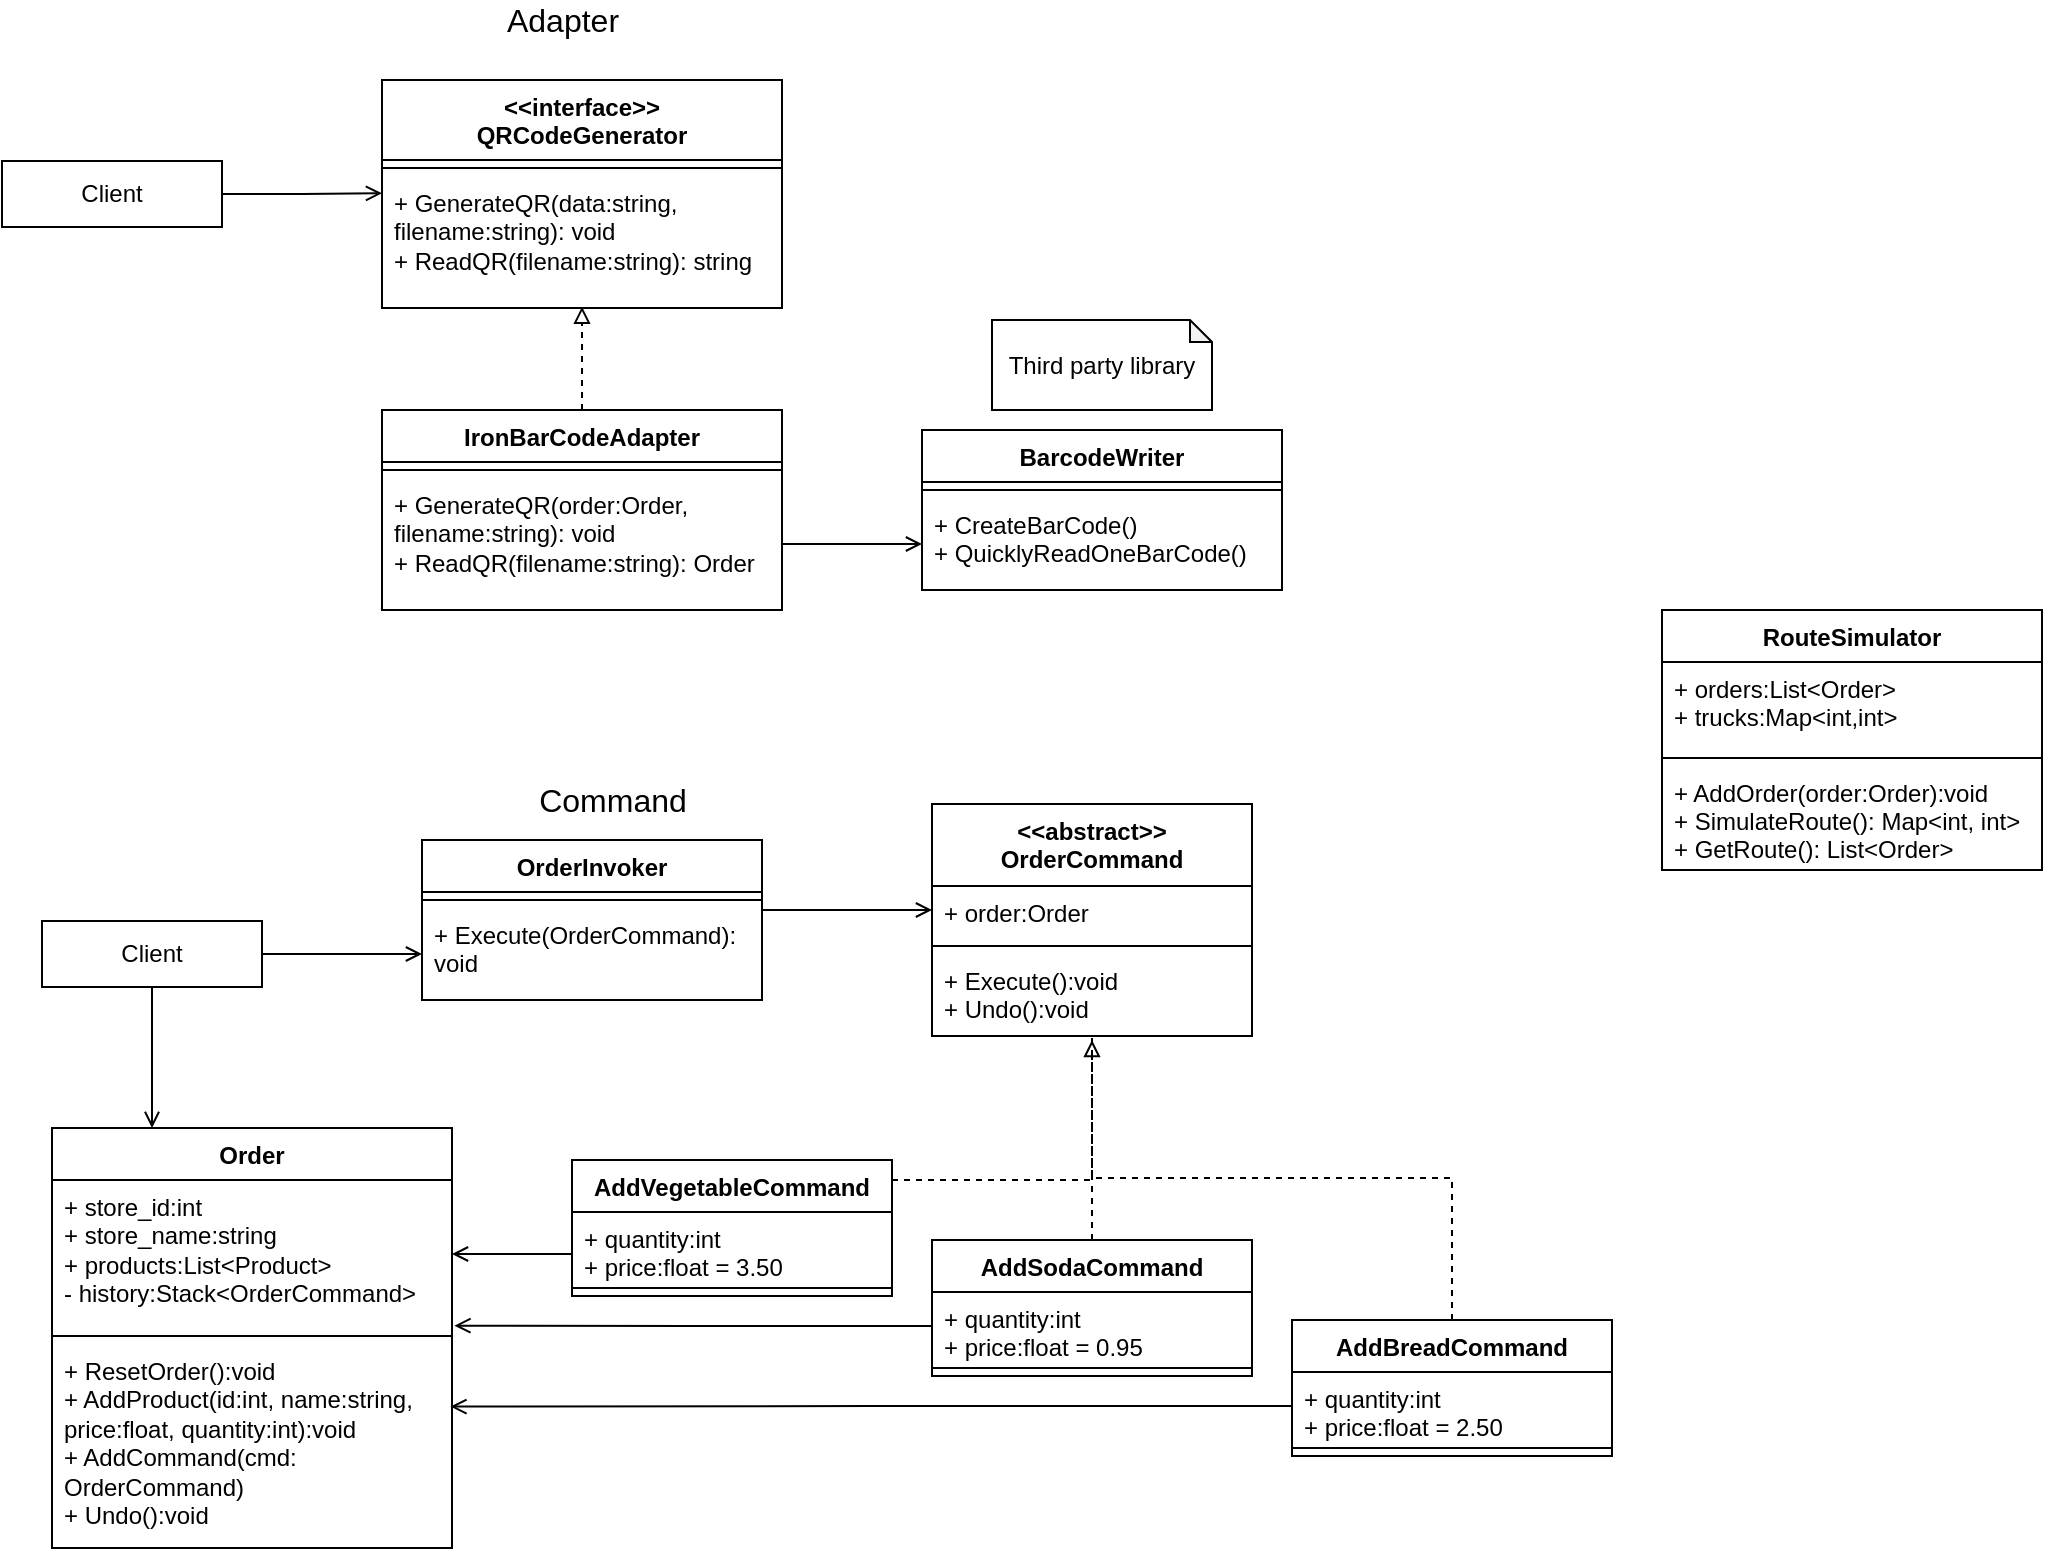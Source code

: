 <mxfile version="17.5.0" type="device"><diagram id="veVmFrVXgGgUOl5ZVLe2" name="Page-1"><mxGraphModel dx="1422" dy="804" grid="1" gridSize="10" guides="1" tooltips="1" connect="1" arrows="1" fold="1" page="1" pageScale="1" pageWidth="1100" pageHeight="850" math="0" shadow="0"><root><mxCell id="0"/><mxCell id="1" parent="0"/><mxCell id="peVNeTj1p_XvdlYr8aiE-1" value="&lt;&lt;interface&gt;&gt;&#10;QRCodeGenerator" style="swimlane;fontStyle=1;align=center;verticalAlign=top;childLayout=stackLayout;horizontal=1;startSize=40;horizontalStack=0;resizeParent=1;resizeParentMax=0;resizeLast=0;collapsible=1;marginBottom=0;" parent="1" vertex="1"><mxGeometry x="220" y="90" width="200" height="114" as="geometry"/></mxCell><mxCell id="peVNeTj1p_XvdlYr8aiE-3" value="" style="line;strokeWidth=1;fillColor=none;align=left;verticalAlign=middle;spacingTop=-1;spacingLeft=3;spacingRight=3;rotatable=0;labelPosition=right;points=[];portConstraint=eastwest;" parent="peVNeTj1p_XvdlYr8aiE-1" vertex="1"><mxGeometry y="40" width="200" height="8" as="geometry"/></mxCell><mxCell id="peVNeTj1p_XvdlYr8aiE-4" value="+ GenerateQR(data:string, filename:string): void&#10;+ ReadQR(filename:string): string" style="text;strokeColor=none;fillColor=none;align=left;verticalAlign=top;spacingLeft=4;spacingRight=4;overflow=hidden;rotatable=0;points=[[0,0.5],[1,0.5]];portConstraint=eastwest;whiteSpace=wrap;" parent="peVNeTj1p_XvdlYr8aiE-1" vertex="1"><mxGeometry y="48" width="200" height="66" as="geometry"/></mxCell><mxCell id="peVNeTj1p_XvdlYr8aiE-14" style="edgeStyle=orthogonalEdgeStyle;rounded=0;orthogonalLoop=1;jettySize=auto;html=1;entryX=0.5;entryY=0.99;entryDx=0;entryDy=0;entryPerimeter=0;endArrow=block;endFill=0;dashed=1;" parent="1" source="peVNeTj1p_XvdlYr8aiE-5" target="peVNeTj1p_XvdlYr8aiE-4" edge="1"><mxGeometry relative="1" as="geometry"/></mxCell><mxCell id="peVNeTj1p_XvdlYr8aiE-5" value="IronBarCodeAdapter" style="swimlane;fontStyle=1;align=center;verticalAlign=top;childLayout=stackLayout;horizontal=1;startSize=26;horizontalStack=0;resizeParent=1;resizeParentMax=0;resizeLast=0;collapsible=1;marginBottom=0;whiteSpace=wrap;" parent="1" vertex="1"><mxGeometry x="220" y="255" width="200" height="100" as="geometry"/></mxCell><mxCell id="peVNeTj1p_XvdlYr8aiE-7" value="" style="line;strokeWidth=1;fillColor=none;align=left;verticalAlign=middle;spacingTop=-1;spacingLeft=3;spacingRight=3;rotatable=0;labelPosition=right;points=[];portConstraint=eastwest;" parent="peVNeTj1p_XvdlYr8aiE-5" vertex="1"><mxGeometry y="26" width="200" height="8" as="geometry"/></mxCell><mxCell id="peVNeTj1p_XvdlYr8aiE-8" value="+ GenerateQR(order:Order, filename:string): void&#10;+ ReadQR(filename:string): Order" style="text;strokeColor=none;fillColor=none;align=left;verticalAlign=top;spacingLeft=4;spacingRight=4;overflow=hidden;rotatable=0;points=[[0,0.5],[1,0.5]];portConstraint=eastwest;whiteSpace=wrap;" parent="peVNeTj1p_XvdlYr8aiE-5" vertex="1"><mxGeometry y="34" width="200" height="66" as="geometry"/></mxCell><mxCell id="peVNeTj1p_XvdlYr8aiE-9" value="BarcodeWriter" style="swimlane;fontStyle=1;align=center;verticalAlign=top;childLayout=stackLayout;horizontal=1;startSize=26;horizontalStack=0;resizeParent=1;resizeParentMax=0;resizeLast=0;collapsible=1;marginBottom=0;" parent="1" vertex="1"><mxGeometry x="490" y="265" width="180" height="80" as="geometry"/></mxCell><mxCell id="peVNeTj1p_XvdlYr8aiE-11" value="" style="line;strokeWidth=1;fillColor=none;align=left;verticalAlign=middle;spacingTop=-1;spacingLeft=3;spacingRight=3;rotatable=0;labelPosition=right;points=[];portConstraint=eastwest;" parent="peVNeTj1p_XvdlYr8aiE-9" vertex="1"><mxGeometry y="26" width="180" height="8" as="geometry"/></mxCell><mxCell id="peVNeTj1p_XvdlYr8aiE-12" value="+ CreateBarCode()&#10;+ QuicklyReadOneBarCode()" style="text;strokeColor=none;fillColor=none;align=left;verticalAlign=top;spacingLeft=4;spacingRight=4;overflow=hidden;rotatable=0;points=[[0,0.5],[1,0.5]];portConstraint=eastwest;" parent="peVNeTj1p_XvdlYr8aiE-9" vertex="1"><mxGeometry y="34" width="180" height="46" as="geometry"/></mxCell><mxCell id="peVNeTj1p_XvdlYr8aiE-16" style="edgeStyle=orthogonalEdgeStyle;rounded=0;orthogonalLoop=1;jettySize=auto;html=1;entryX=0;entryY=0.131;entryDx=0;entryDy=0;entryPerimeter=0;endArrow=open;endFill=0;" parent="1" source="peVNeTj1p_XvdlYr8aiE-13" target="peVNeTj1p_XvdlYr8aiE-4" edge="1"><mxGeometry relative="1" as="geometry"/></mxCell><mxCell id="peVNeTj1p_XvdlYr8aiE-13" value="Client" style="rounded=0;whiteSpace=wrap;html=1;" parent="1" vertex="1"><mxGeometry x="30" y="130.5" width="110" height="33" as="geometry"/></mxCell><mxCell id="peVNeTj1p_XvdlYr8aiE-15" style="edgeStyle=orthogonalEdgeStyle;rounded=0;orthogonalLoop=1;jettySize=auto;html=1;entryX=0;entryY=0.5;entryDx=0;entryDy=0;endArrow=open;endFill=0;" parent="1" source="peVNeTj1p_XvdlYr8aiE-8" target="peVNeTj1p_XvdlYr8aiE-12" edge="1"><mxGeometry relative="1" as="geometry"/></mxCell><mxCell id="peVNeTj1p_XvdlYr8aiE-17" value="Adapter" style="text;html=1;align=center;verticalAlign=middle;resizable=0;points=[];autosize=1;strokeColor=none;fillColor=none;fontSize=16;" parent="1" vertex="1"><mxGeometry x="275" y="50" width="70" height="20" as="geometry"/></mxCell><mxCell id="peVNeTj1p_XvdlYr8aiE-18" value="Third party library" style="shape=note;whiteSpace=wrap;html=1;backgroundOutline=1;darkOpacity=0.05;size=11;" parent="1" vertex="1"><mxGeometry x="525" y="210" width="110" height="45" as="geometry"/></mxCell><mxCell id="peVNeTj1p_XvdlYr8aiE-19" value="Order" style="swimlane;fontStyle=1;align=center;verticalAlign=top;childLayout=stackLayout;horizontal=1;startSize=26;horizontalStack=0;resizeParent=1;resizeParentMax=0;resizeLast=0;collapsible=1;marginBottom=0;whiteSpace=wrap;" parent="1" vertex="1"><mxGeometry x="55" y="614" width="200" height="210" as="geometry"/></mxCell><mxCell id="peVNeTj1p_XvdlYr8aiE-20" value="+ store_id:int&#10;+ store_name:string&#10;+ products:List&lt;Product&gt;&#10;- history:Stack&lt;OrderCommand&gt;" style="text;strokeColor=none;fillColor=none;align=left;verticalAlign=top;spacingLeft=4;spacingRight=4;overflow=hidden;rotatable=0;points=[[0,0.5],[1,0.5]];portConstraint=eastwest;whiteSpace=wrap;" parent="peVNeTj1p_XvdlYr8aiE-19" vertex="1"><mxGeometry y="26" width="200" height="74" as="geometry"/></mxCell><mxCell id="peVNeTj1p_XvdlYr8aiE-21" value="" style="line;strokeWidth=1;fillColor=none;align=left;verticalAlign=middle;spacingTop=-1;spacingLeft=3;spacingRight=3;rotatable=0;labelPosition=right;points=[];portConstraint=eastwest;" parent="peVNeTj1p_XvdlYr8aiE-19" vertex="1"><mxGeometry y="100" width="200" height="8" as="geometry"/></mxCell><mxCell id="peVNeTj1p_XvdlYr8aiE-22" value="+ ResetOrder():void&#10;+ AddProduct(id:int, name:string, price:float, quantity:int):void&#10;+ AddCommand(cmd: OrderCommand)&#10;+ Undo():void" style="text;strokeColor=none;fillColor=none;align=left;verticalAlign=top;spacingLeft=4;spacingRight=4;overflow=hidden;rotatable=0;points=[[0,0.5],[1,0.5]];portConstraint=eastwest;whiteSpace=wrap;" parent="peVNeTj1p_XvdlYr8aiE-19" vertex="1"><mxGeometry y="108" width="200" height="102" as="geometry"/></mxCell><mxCell id="peVNeTj1p_XvdlYr8aiE-23" value="OrderInvoker" style="swimlane;fontStyle=1;align=center;verticalAlign=top;childLayout=stackLayout;horizontal=1;startSize=26;horizontalStack=0;resizeParent=1;resizeParentMax=0;resizeLast=0;collapsible=1;marginBottom=0;" parent="1" vertex="1"><mxGeometry x="240" y="470" width="170" height="80" as="geometry"/></mxCell><mxCell id="peVNeTj1p_XvdlYr8aiE-25" value="" style="line;strokeWidth=1;fillColor=none;align=left;verticalAlign=middle;spacingTop=-1;spacingLeft=3;spacingRight=3;rotatable=0;labelPosition=right;points=[];portConstraint=eastwest;" parent="peVNeTj1p_XvdlYr8aiE-23" vertex="1"><mxGeometry y="26" width="170" height="8" as="geometry"/></mxCell><mxCell id="peVNeTj1p_XvdlYr8aiE-26" value="+ Execute(OrderCommand): void" style="text;strokeColor=none;fillColor=none;align=left;verticalAlign=top;spacingLeft=4;spacingRight=4;overflow=hidden;rotatable=0;points=[[0,0.5],[1,0.5]];portConstraint=eastwest;whiteSpace=wrap;" parent="peVNeTj1p_XvdlYr8aiE-23" vertex="1"><mxGeometry y="34" width="170" height="46" as="geometry"/></mxCell><mxCell id="peVNeTj1p_XvdlYr8aiE-47" style="edgeStyle=orthogonalEdgeStyle;rounded=0;orthogonalLoop=1;jettySize=auto;html=1;endArrow=none;endFill=0;dashed=1;" parent="1" source="peVNeTj1p_XvdlYr8aiE-31" edge="1"><mxGeometry relative="1" as="geometry"><mxPoint x="575" y="580" as="targetPoint"/><Array as="points"><mxPoint x="575" y="640"/></Array></mxGeometry></mxCell><mxCell id="peVNeTj1p_XvdlYr8aiE-31" value="AddVegetableCommand" style="swimlane;fontStyle=1;align=center;verticalAlign=top;childLayout=stackLayout;horizontal=1;startSize=26;horizontalStack=0;resizeParent=1;resizeParentMax=0;resizeLast=0;collapsible=1;marginBottom=0;" parent="1" vertex="1"><mxGeometry x="315" y="630" width="160" height="68" as="geometry"/></mxCell><mxCell id="peVNeTj1p_XvdlYr8aiE-32" value="+ quantity:int&#10;+ price:float = 3.50" style="text;strokeColor=none;fillColor=none;align=left;verticalAlign=top;spacingLeft=4;spacingRight=4;overflow=hidden;rotatable=0;points=[[0,0.5],[1,0.5]];portConstraint=eastwest;" parent="peVNeTj1p_XvdlYr8aiE-31" vertex="1"><mxGeometry y="26" width="160" height="34" as="geometry"/></mxCell><mxCell id="peVNeTj1p_XvdlYr8aiE-33" value="" style="line;strokeWidth=1;fillColor=none;align=left;verticalAlign=middle;spacingTop=-1;spacingLeft=3;spacingRight=3;rotatable=0;labelPosition=right;points=[];portConstraint=eastwest;" parent="peVNeTj1p_XvdlYr8aiE-31" vertex="1"><mxGeometry y="60" width="160" height="8" as="geometry"/></mxCell><mxCell id="peVNeTj1p_XvdlYr8aiE-50" style="edgeStyle=orthogonalEdgeStyle;rounded=0;orthogonalLoop=1;jettySize=auto;html=1;dashed=1;endArrow=block;endFill=0;" parent="1" source="peVNeTj1p_XvdlYr8aiE-35" edge="1"><mxGeometry relative="1" as="geometry"><mxPoint x="575" y="570" as="targetPoint"/></mxGeometry></mxCell><mxCell id="peVNeTj1p_XvdlYr8aiE-35" value="AddSodaCommand" style="swimlane;fontStyle=1;align=center;verticalAlign=top;childLayout=stackLayout;horizontal=1;startSize=26;horizontalStack=0;resizeParent=1;resizeParentMax=0;resizeLast=0;collapsible=1;marginBottom=0;" parent="1" vertex="1"><mxGeometry x="495" y="670" width="160" height="68" as="geometry"/></mxCell><mxCell id="peVNeTj1p_XvdlYr8aiE-36" value="+ quantity:int&#10;+ price:float = 0.95" style="text;strokeColor=none;fillColor=none;align=left;verticalAlign=top;spacingLeft=4;spacingRight=4;overflow=hidden;rotatable=0;points=[[0,0.5],[1,0.5]];portConstraint=eastwest;" parent="peVNeTj1p_XvdlYr8aiE-35" vertex="1"><mxGeometry y="26" width="160" height="34" as="geometry"/></mxCell><mxCell id="peVNeTj1p_XvdlYr8aiE-37" value="" style="line;strokeWidth=1;fillColor=none;align=left;verticalAlign=middle;spacingTop=-1;spacingLeft=3;spacingRight=3;rotatable=0;labelPosition=right;points=[];portConstraint=eastwest;" parent="peVNeTj1p_XvdlYr8aiE-35" vertex="1"><mxGeometry y="60" width="160" height="8" as="geometry"/></mxCell><mxCell id="peVNeTj1p_XvdlYr8aiE-49" style="edgeStyle=orthogonalEdgeStyle;rounded=0;orthogonalLoop=1;jettySize=auto;html=1;entryX=0.5;entryY=1.017;entryDx=0;entryDy=0;entryPerimeter=0;dashed=1;endArrow=none;endFill=0;" parent="1" source="peVNeTj1p_XvdlYr8aiE-39" target="peVNeTj1p_XvdlYr8aiE-46" edge="1"><mxGeometry relative="1" as="geometry"/></mxCell><mxCell id="peVNeTj1p_XvdlYr8aiE-39" value="AddBreadCommand" style="swimlane;fontStyle=1;align=center;verticalAlign=top;childLayout=stackLayout;horizontal=1;startSize=26;horizontalStack=0;resizeParent=1;resizeParentMax=0;resizeLast=0;collapsible=1;marginBottom=0;" parent="1" vertex="1"><mxGeometry x="675" y="710" width="160" height="68" as="geometry"/></mxCell><mxCell id="peVNeTj1p_XvdlYr8aiE-40" value="+ quantity:int&#10;+ price:float = 2.50" style="text;strokeColor=none;fillColor=none;align=left;verticalAlign=top;spacingLeft=4;spacingRight=4;overflow=hidden;rotatable=0;points=[[0,0.5],[1,0.5]];portConstraint=eastwest;" parent="peVNeTj1p_XvdlYr8aiE-39" vertex="1"><mxGeometry y="26" width="160" height="34" as="geometry"/></mxCell><mxCell id="peVNeTj1p_XvdlYr8aiE-41" value="" style="line;strokeWidth=1;fillColor=none;align=left;verticalAlign=middle;spacingTop=-1;spacingLeft=3;spacingRight=3;rotatable=0;labelPosition=right;points=[];portConstraint=eastwest;" parent="peVNeTj1p_XvdlYr8aiE-39" vertex="1"><mxGeometry y="60" width="160" height="8" as="geometry"/></mxCell><mxCell id="peVNeTj1p_XvdlYr8aiE-43" value="&lt;&lt;abstract&gt;&gt;&#10;OrderCommand" style="swimlane;fontStyle=1;align=center;verticalAlign=top;childLayout=stackLayout;horizontal=1;startSize=41;horizontalStack=0;resizeParent=1;resizeParentMax=0;resizeLast=0;collapsible=1;marginBottom=0;" parent="1" vertex="1"><mxGeometry x="495" y="452" width="160" height="116" as="geometry"/></mxCell><mxCell id="peVNeTj1p_XvdlYr8aiE-44" value="+ order:Order" style="text;strokeColor=none;fillColor=none;align=left;verticalAlign=top;spacingLeft=4;spacingRight=4;overflow=hidden;rotatable=0;points=[[0,0.5],[1,0.5]];portConstraint=eastwest;" parent="peVNeTj1p_XvdlYr8aiE-43" vertex="1"><mxGeometry y="41" width="160" height="26" as="geometry"/></mxCell><mxCell id="peVNeTj1p_XvdlYr8aiE-45" value="" style="line;strokeWidth=1;fillColor=none;align=left;verticalAlign=middle;spacingTop=-1;spacingLeft=3;spacingRight=3;rotatable=0;labelPosition=right;points=[];portConstraint=eastwest;" parent="peVNeTj1p_XvdlYr8aiE-43" vertex="1"><mxGeometry y="67" width="160" height="8" as="geometry"/></mxCell><mxCell id="peVNeTj1p_XvdlYr8aiE-46" value="+ Execute():void&#10;+ Undo():void" style="text;strokeColor=none;fillColor=none;align=left;verticalAlign=top;spacingLeft=4;spacingRight=4;overflow=hidden;rotatable=0;points=[[0,0.5],[1,0.5]];portConstraint=eastwest;" parent="peVNeTj1p_XvdlYr8aiE-43" vertex="1"><mxGeometry y="75" width="160" height="41" as="geometry"/></mxCell><mxCell id="peVNeTj1p_XvdlYr8aiE-52" style="edgeStyle=orthogonalEdgeStyle;rounded=0;orthogonalLoop=1;jettySize=auto;html=1;endArrow=open;endFill=0;" parent="1" source="peVNeTj1p_XvdlYr8aiE-32" target="peVNeTj1p_XvdlYr8aiE-20" edge="1"><mxGeometry relative="1" as="geometry"><Array as="points"><mxPoint x="305" y="677"/><mxPoint x="305" y="677"/></Array></mxGeometry></mxCell><mxCell id="peVNeTj1p_XvdlYr8aiE-57" style="edgeStyle=orthogonalEdgeStyle;rounded=0;orthogonalLoop=1;jettySize=auto;html=1;entryX=0.25;entryY=0;entryDx=0;entryDy=0;endArrow=open;endFill=0;" parent="1" source="peVNeTj1p_XvdlYr8aiE-56" target="peVNeTj1p_XvdlYr8aiE-19" edge="1"><mxGeometry relative="1" as="geometry"/></mxCell><mxCell id="peVNeTj1p_XvdlYr8aiE-58" style="edgeStyle=orthogonalEdgeStyle;rounded=0;orthogonalLoop=1;jettySize=auto;html=1;endArrow=open;endFill=0;" parent="1" source="peVNeTj1p_XvdlYr8aiE-56" target="peVNeTj1p_XvdlYr8aiE-26" edge="1"><mxGeometry relative="1" as="geometry"/></mxCell><mxCell id="peVNeTj1p_XvdlYr8aiE-56" value="Client" style="rounded=0;whiteSpace=wrap;html=1;" parent="1" vertex="1"><mxGeometry x="50" y="510.5" width="110" height="33" as="geometry"/></mxCell><mxCell id="peVNeTj1p_XvdlYr8aiE-59" value="Command" style="text;html=1;align=center;verticalAlign=middle;resizable=0;points=[];autosize=1;strokeColor=none;fillColor=none;fontSize=16;" parent="1" vertex="1"><mxGeometry x="290" y="440" width="90" height="20" as="geometry"/></mxCell><mxCell id="peVNeTj1p_XvdlYr8aiE-60" style="edgeStyle=orthogonalEdgeStyle;rounded=0;orthogonalLoop=1;jettySize=auto;html=1;fontSize=16;endArrow=open;endFill=0;entryX=0;entryY=0.5;entryDx=0;entryDy=0;" parent="1" edge="1"><mxGeometry relative="1" as="geometry"><mxPoint x="495" y="505" as="targetPoint"/><mxPoint x="410" y="509" as="sourcePoint"/><Array as="points"><mxPoint x="410" y="505"/></Array></mxGeometry></mxCell><mxCell id="peVNeTj1p_XvdlYr8aiE-61" style="edgeStyle=orthogonalEdgeStyle;rounded=0;orthogonalLoop=1;jettySize=auto;html=1;entryX=1.006;entryY=0.984;entryDx=0;entryDy=0;entryPerimeter=0;fontSize=16;endArrow=open;endFill=0;" parent="1" source="peVNeTj1p_XvdlYr8aiE-36" target="peVNeTj1p_XvdlYr8aiE-20" edge="1"><mxGeometry relative="1" as="geometry"/></mxCell><mxCell id="peVNeTj1p_XvdlYr8aiE-62" style="edgeStyle=orthogonalEdgeStyle;rounded=0;orthogonalLoop=1;jettySize=auto;html=1;entryX=0.996;entryY=0.307;entryDx=0;entryDy=0;entryPerimeter=0;fontSize=16;endArrow=open;endFill=0;" parent="1" source="peVNeTj1p_XvdlYr8aiE-40" target="peVNeTj1p_XvdlYr8aiE-22" edge="1"><mxGeometry relative="1" as="geometry"/></mxCell><mxCell id="peVNeTj1p_XvdlYr8aiE-63" value="RouteSimulator" style="swimlane;fontStyle=1;align=center;verticalAlign=top;childLayout=stackLayout;horizontal=1;startSize=26;horizontalStack=0;resizeParent=1;resizeParentMax=0;resizeLast=0;collapsible=1;marginBottom=0;fontSize=12;" parent="1" vertex="1"><mxGeometry x="860" y="355" width="190" height="130" as="geometry"/></mxCell><mxCell id="peVNeTj1p_XvdlYr8aiE-64" value="+ orders:List&lt;Order&gt;&#10;+ trucks:Map&lt;int,int&gt;" style="text;strokeColor=none;fillColor=none;align=left;verticalAlign=top;spacingLeft=4;spacingRight=4;overflow=hidden;rotatable=0;points=[[0,0.5],[1,0.5]];portConstraint=eastwest;fontSize=12;" parent="peVNeTj1p_XvdlYr8aiE-63" vertex="1"><mxGeometry y="26" width="190" height="44" as="geometry"/></mxCell><mxCell id="peVNeTj1p_XvdlYr8aiE-65" value="" style="line;strokeWidth=1;fillColor=none;align=left;verticalAlign=middle;spacingTop=-1;spacingLeft=3;spacingRight=3;rotatable=0;labelPosition=right;points=[];portConstraint=eastwest;fontSize=16;" parent="peVNeTj1p_XvdlYr8aiE-63" vertex="1"><mxGeometry y="70" width="190" height="8" as="geometry"/></mxCell><mxCell id="peVNeTj1p_XvdlYr8aiE-66" value="+ AddOrder(order:Order):void&#10;+ SimulateRoute(): Map&lt;int, int&gt; &#10;+ GetRoute(): List&lt;Order&gt;" style="text;strokeColor=none;fillColor=none;align=left;verticalAlign=top;spacingLeft=4;spacingRight=4;overflow=hidden;rotatable=0;points=[[0,0.5],[1,0.5]];portConstraint=eastwest;fontSize=12;" parent="peVNeTj1p_XvdlYr8aiE-63" vertex="1"><mxGeometry y="78" width="190" height="52" as="geometry"/></mxCell></root></mxGraphModel></diagram></mxfile>